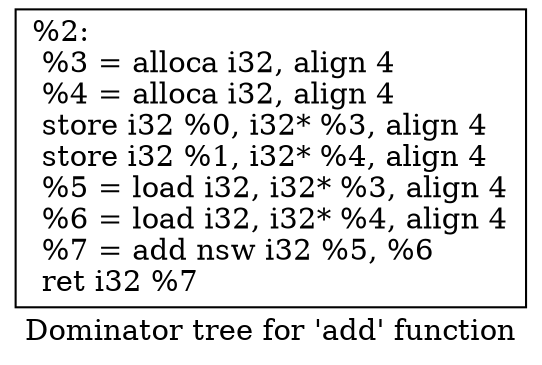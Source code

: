 digraph "Dominator tree for 'add' function" {
	label="Dominator tree for 'add' function";

	Node0x5584c2bb6a00 [shape=record,label="{%2:\l  %3 = alloca i32, align 4\l  %4 = alloca i32, align 4\l  store i32 %0, i32* %3, align 4\l  store i32 %1, i32* %4, align 4\l  %5 = load i32, i32* %3, align 4\l  %6 = load i32, i32* %4, align 4\l  %7 = add nsw i32 %5, %6\l  ret i32 %7\l}"];
}
